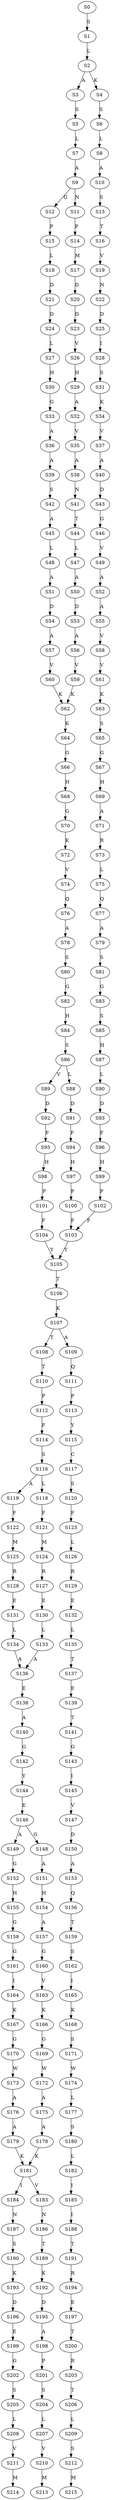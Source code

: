 strict digraph  {
	S0 -> S1 [ label = S ];
	S1 -> S2 [ label = L ];
	S2 -> S3 [ label = A ];
	S2 -> S4 [ label = K ];
	S3 -> S5 [ label = S ];
	S4 -> S6 [ label = S ];
	S5 -> S7 [ label = L ];
	S6 -> S8 [ label = L ];
	S7 -> S9 [ label = A ];
	S8 -> S10 [ label = A ];
	S9 -> S11 [ label = N ];
	S9 -> S12 [ label = G ];
	S10 -> S13 [ label = S ];
	S11 -> S14 [ label = P ];
	S12 -> S15 [ label = P ];
	S13 -> S16 [ label = T ];
	S14 -> S17 [ label = M ];
	S15 -> S18 [ label = L ];
	S16 -> S19 [ label = V ];
	S17 -> S20 [ label = D ];
	S18 -> S21 [ label = D ];
	S19 -> S22 [ label = N ];
	S20 -> S23 [ label = D ];
	S21 -> S24 [ label = D ];
	S22 -> S25 [ label = D ];
	S23 -> S26 [ label = V ];
	S24 -> S27 [ label = L ];
	S25 -> S28 [ label = I ];
	S26 -> S29 [ label = H ];
	S27 -> S30 [ label = H ];
	S28 -> S31 [ label = S ];
	S29 -> S32 [ label = A ];
	S30 -> S33 [ label = G ];
	S31 -> S34 [ label = K ];
	S32 -> S35 [ label = V ];
	S33 -> S36 [ label = A ];
	S34 -> S37 [ label = V ];
	S35 -> S38 [ label = A ];
	S36 -> S39 [ label = A ];
	S37 -> S40 [ label = A ];
	S38 -> S41 [ label = N ];
	S39 -> S42 [ label = S ];
	S40 -> S43 [ label = D ];
	S41 -> S44 [ label = T ];
	S42 -> S45 [ label = A ];
	S43 -> S46 [ label = G ];
	S44 -> S47 [ label = L ];
	S45 -> S48 [ label = L ];
	S46 -> S49 [ label = V ];
	S47 -> S50 [ label = A ];
	S48 -> S51 [ label = A ];
	S49 -> S52 [ label = A ];
	S50 -> S53 [ label = D ];
	S51 -> S54 [ label = D ];
	S52 -> S55 [ label = A ];
	S53 -> S56 [ label = A ];
	S54 -> S57 [ label = A ];
	S55 -> S58 [ label = V ];
	S56 -> S59 [ label = V ];
	S57 -> S60 [ label = V ];
	S58 -> S61 [ label = V ];
	S59 -> S62 [ label = K ];
	S60 -> S62 [ label = K ];
	S61 -> S63 [ label = K ];
	S62 -> S64 [ label = K ];
	S63 -> S65 [ label = S ];
	S64 -> S66 [ label = G ];
	S65 -> S67 [ label = G ];
	S66 -> S68 [ label = H ];
	S67 -> S69 [ label = H ];
	S68 -> S70 [ label = G ];
	S69 -> S71 [ label = A ];
	S70 -> S72 [ label = K ];
	S71 -> S73 [ label = R ];
	S72 -> S74 [ label = V ];
	S73 -> S75 [ label = L ];
	S74 -> S76 [ label = Q ];
	S75 -> S77 [ label = Q ];
	S76 -> S78 [ label = A ];
	S77 -> S79 [ label = A ];
	S78 -> S80 [ label = S ];
	S79 -> S81 [ label = S ];
	S80 -> S82 [ label = G ];
	S81 -> S83 [ label = G ];
	S82 -> S84 [ label = H ];
	S83 -> S85 [ label = S ];
	S84 -> S86 [ label = S ];
	S85 -> S87 [ label = H ];
	S86 -> S88 [ label = L ];
	S86 -> S89 [ label = V ];
	S87 -> S90 [ label = L ];
	S88 -> S91 [ label = D ];
	S89 -> S92 [ label = D ];
	S90 -> S93 [ label = D ];
	S91 -> S94 [ label = F ];
	S92 -> S95 [ label = F ];
	S93 -> S96 [ label = F ];
	S94 -> S97 [ label = H ];
	S95 -> S98 [ label = H ];
	S96 -> S99 [ label = H ];
	S97 -> S100 [ label = P ];
	S98 -> S101 [ label = P ];
	S99 -> S102 [ label = P ];
	S100 -> S103 [ label = F ];
	S101 -> S104 [ label = F ];
	S102 -> S103 [ label = F ];
	S103 -> S105 [ label = Y ];
	S104 -> S105 [ label = Y ];
	S105 -> S106 [ label = T ];
	S106 -> S107 [ label = K ];
	S107 -> S108 [ label = T ];
	S107 -> S109 [ label = A ];
	S108 -> S110 [ label = T ];
	S109 -> S111 [ label = Q ];
	S110 -> S112 [ label = P ];
	S111 -> S113 [ label = P ];
	S112 -> S114 [ label = F ];
	S113 -> S115 [ label = Y ];
	S114 -> S116 [ label = S ];
	S115 -> S117 [ label = C ];
	S116 -> S118 [ label = L ];
	S116 -> S119 [ label = A ];
	S117 -> S120 [ label = S ];
	S118 -> S121 [ label = F ];
	S119 -> S122 [ label = F ];
	S120 -> S123 [ label = F ];
	S121 -> S124 [ label = M ];
	S122 -> S125 [ label = M ];
	S123 -> S126 [ label = L ];
	S124 -> S127 [ label = R ];
	S125 -> S128 [ label = R ];
	S126 -> S129 [ label = R ];
	S127 -> S130 [ label = E ];
	S128 -> S131 [ label = E ];
	S129 -> S132 [ label = E ];
	S130 -> S133 [ label = L ];
	S131 -> S134 [ label = L ];
	S132 -> S135 [ label = L ];
	S133 -> S136 [ label = A ];
	S134 -> S136 [ label = A ];
	S135 -> S137 [ label = T ];
	S136 -> S138 [ label = E ];
	S137 -> S139 [ label = E ];
	S138 -> S140 [ label = A ];
	S139 -> S141 [ label = T ];
	S140 -> S142 [ label = G ];
	S141 -> S143 [ label = G ];
	S142 -> S144 [ label = Y ];
	S143 -> S145 [ label = I ];
	S144 -> S146 [ label = E ];
	S145 -> S147 [ label = V ];
	S146 -> S148 [ label = G ];
	S146 -> S149 [ label = A ];
	S147 -> S150 [ label = D ];
	S148 -> S151 [ label = A ];
	S149 -> S152 [ label = G ];
	S150 -> S153 [ label = A ];
	S151 -> S154 [ label = H ];
	S152 -> S155 [ label = H ];
	S153 -> S156 [ label = Q ];
	S154 -> S157 [ label = A ];
	S155 -> S158 [ label = G ];
	S156 -> S159 [ label = T ];
	S157 -> S160 [ label = G ];
	S158 -> S161 [ label = G ];
	S159 -> S162 [ label = S ];
	S160 -> S163 [ label = V ];
	S161 -> S164 [ label = I ];
	S162 -> S165 [ label = I ];
	S163 -> S166 [ label = K ];
	S164 -> S167 [ label = K ];
	S165 -> S168 [ label = K ];
	S166 -> S169 [ label = G ];
	S167 -> S170 [ label = G ];
	S168 -> S171 [ label = S ];
	S169 -> S172 [ label = W ];
	S170 -> S173 [ label = W ];
	S171 -> S174 [ label = W ];
	S172 -> S175 [ label = A ];
	S173 -> S176 [ label = A ];
	S174 -> S177 [ label = L ];
	S175 -> S178 [ label = A ];
	S176 -> S179 [ label = A ];
	S177 -> S180 [ label = S ];
	S178 -> S181 [ label = K ];
	S179 -> S181 [ label = K ];
	S180 -> S182 [ label = L ];
	S181 -> S183 [ label = V ];
	S181 -> S184 [ label = I ];
	S182 -> S185 [ label = I ];
	S183 -> S186 [ label = N ];
	S184 -> S187 [ label = N ];
	S185 -> S188 [ label = I ];
	S186 -> S189 [ label = T ];
	S187 -> S190 [ label = S ];
	S188 -> S191 [ label = T ];
	S189 -> S192 [ label = K ];
	S190 -> S193 [ label = K ];
	S191 -> S194 [ label = R ];
	S192 -> S195 [ label = D ];
	S193 -> S196 [ label = D ];
	S194 -> S197 [ label = E ];
	S195 -> S198 [ label = A ];
	S196 -> S199 [ label = E ];
	S197 -> S200 [ label = T ];
	S198 -> S201 [ label = P ];
	S199 -> S202 [ label = G ];
	S200 -> S203 [ label = R ];
	S201 -> S204 [ label = S ];
	S202 -> S205 [ label = S ];
	S203 -> S206 [ label = T ];
	S204 -> S207 [ label = L ];
	S205 -> S208 [ label = L ];
	S206 -> S209 [ label = L ];
	S207 -> S210 [ label = V ];
	S208 -> S211 [ label = V ];
	S209 -> S212 [ label = S ];
	S210 -> S213 [ label = M ];
	S211 -> S214 [ label = M ];
	S212 -> S215 [ label = M ];
}
